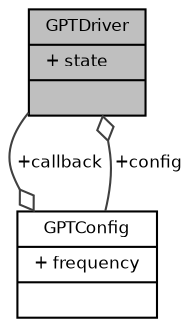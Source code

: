 digraph "GPTDriver"
{
  bgcolor="transparent";
  edge [fontname="Helvetica",fontsize="8",labelfontname="Helvetica",labelfontsize="8"];
  node [fontname="Helvetica",fontsize="8",shape=record];
  Node1 [label="{GPTDriver\n|+ state\l|}",height=0.2,width=0.4,color="black", fillcolor="grey75", style="filled", fontcolor="black"];
  Node2 -> Node1 [color="grey25",fontsize="8",style="solid",label=" +config" ,arrowhead="odiamond",fontname="Helvetica"];
  Node2 [label="{GPTConfig\n|+ frequency\l|}",height=0.2,width=0.4,color="black",URL="$struct_g_p_t_config.html",tooltip="Driver configuration structure. "];
  Node1 -> Node2 [color="grey25",fontsize="8",style="solid",label=" +callback" ,arrowhead="odiamond",fontname="Helvetica"];
}

